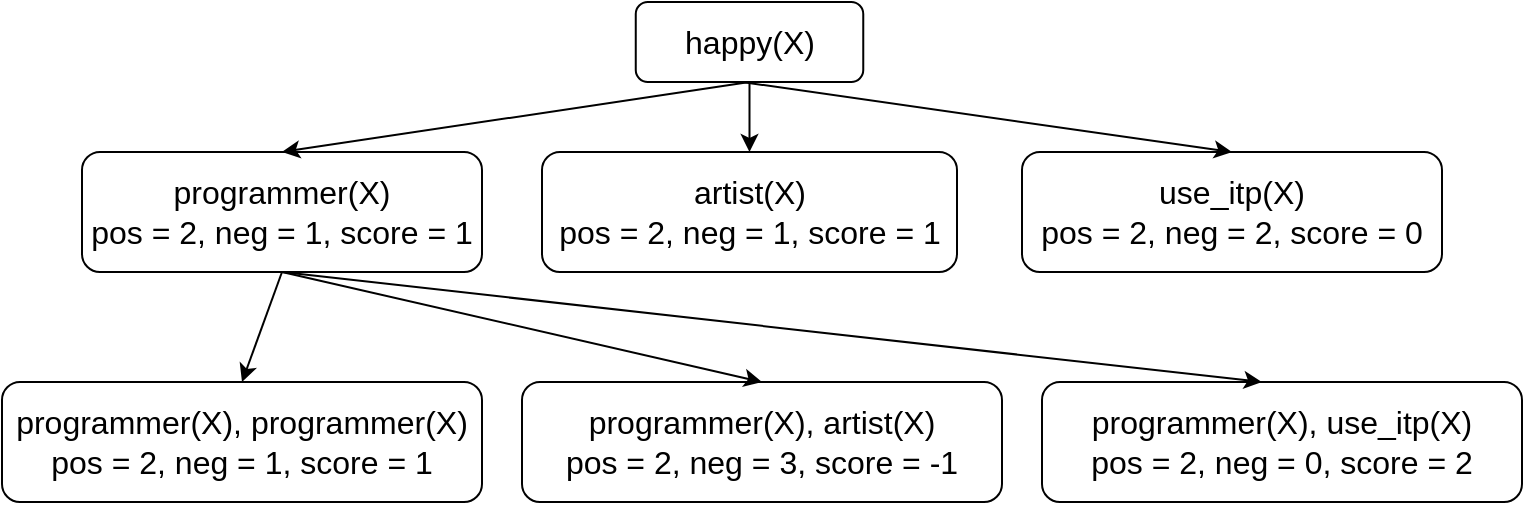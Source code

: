 <mxfile version="27.1.5">
  <diagram name="Page-1" id="Gl2jCaP9bbSme_lUPITL">
    <mxGraphModel dx="1360" dy="759" grid="1" gridSize="10" guides="1" tooltips="1" connect="1" arrows="1" fold="1" page="1" pageScale="1" pageWidth="827" pageHeight="1169" math="0" shadow="0">
      <root>
        <mxCell id="0" />
        <mxCell id="1" parent="0" />
        <mxCell id="6M8rPEp0kU80IcHtNM8z-1" value="&lt;font style=&quot;font-size: 16px;&quot;&gt;happy(X)&lt;/font&gt;" style="rounded=1;whiteSpace=wrap;html=1;" parent="1" vertex="1">
          <mxGeometry x="336.88" y="100" width="113.75" height="40" as="geometry" />
        </mxCell>
        <mxCell id="6M8rPEp0kU80IcHtNM8z-2" value="&lt;font style=&quot;font-size: 16px;&quot;&gt;programmer(X)&lt;/font&gt;&lt;div&gt;&lt;font style=&quot;font-size: 16px;&quot;&gt;pos = 2, neg = 1, score = 1&lt;/font&gt;&lt;/div&gt;" style="rounded=1;whiteSpace=wrap;html=1;" parent="1" vertex="1">
          <mxGeometry x="60" y="175" width="200" height="60" as="geometry" />
        </mxCell>
        <mxCell id="C19r7_NFuEX6B93gX1Qu-1" value="&lt;font style=&quot;font-size: 16px;&quot;&gt;artist(X)&lt;/font&gt;&lt;div&gt;&lt;font style=&quot;font-size: 16px;&quot;&gt;pos = 2, neg = 1, score = 1&lt;/font&gt;&lt;/div&gt;" style="rounded=1;whiteSpace=wrap;html=1;" vertex="1" parent="1">
          <mxGeometry x="290" y="175" width="207.5" height="60" as="geometry" />
        </mxCell>
        <mxCell id="C19r7_NFuEX6B93gX1Qu-2" value="&lt;font style=&quot;font-size: 16px;&quot;&gt;use_itp(X)&lt;/font&gt;&lt;div&gt;&lt;font style=&quot;font-size: 16px;&quot;&gt;pos = 2, neg = 2, score = 0&lt;/font&gt;&lt;/div&gt;" style="rounded=1;whiteSpace=wrap;html=1;" vertex="1" parent="1">
          <mxGeometry x="530" y="175" width="210" height="60" as="geometry" />
        </mxCell>
        <mxCell id="C19r7_NFuEX6B93gX1Qu-4" style="edgeStyle=orthogonalEdgeStyle;rounded=0;orthogonalLoop=1;jettySize=auto;html=1;exitX=0.5;exitY=1;exitDx=0;exitDy=0;entryX=0.5;entryY=0;entryDx=0;entryDy=0;" edge="1" parent="1" source="6M8rPEp0kU80IcHtNM8z-1" target="C19r7_NFuEX6B93gX1Qu-1">
          <mxGeometry relative="1" as="geometry" />
        </mxCell>
        <mxCell id="C19r7_NFuEX6B93gX1Qu-6" value="&lt;font style=&quot;font-size: 16px;&quot;&gt;programmer(X),&amp;nbsp;&lt;/font&gt;&lt;font style=&quot;font-size: 16px;&quot;&gt;programmer(X)&lt;/font&gt;&lt;div&gt;&lt;div&gt;&lt;font style=&quot;font-size: 16px;&quot;&gt;pos = 2, neg = 1, score = 1&lt;/font&gt;&lt;/div&gt;&lt;/div&gt;" style="rounded=1;whiteSpace=wrap;html=1;" vertex="1" parent="1">
          <mxGeometry x="20" y="290" width="240" height="60" as="geometry" />
        </mxCell>
        <mxCell id="C19r7_NFuEX6B93gX1Qu-7" value="&lt;font style=&quot;font-size: 16px;&quot;&gt;programmer(X),&amp;nbsp;&lt;/font&gt;&lt;font style=&quot;font-size: 16px;&quot;&gt;artist(X)&lt;/font&gt;&lt;div&gt;&lt;div&gt;&lt;font style=&quot;font-size: 16px;&quot;&gt;pos = 2, neg = 3, score = -1&lt;/font&gt;&lt;/div&gt;&lt;/div&gt;" style="rounded=1;whiteSpace=wrap;html=1;" vertex="1" parent="1">
          <mxGeometry x="280" y="290" width="240" height="60" as="geometry" />
        </mxCell>
        <mxCell id="C19r7_NFuEX6B93gX1Qu-8" value="&lt;font style=&quot;font-size: 16px;&quot;&gt;programmer(X),&amp;nbsp;&lt;/font&gt;&lt;font style=&quot;font-size: 16px;&quot;&gt;use_itp(X)&lt;/font&gt;&lt;div&gt;&lt;div&gt;&lt;font style=&quot;font-size: 16px;&quot;&gt;pos = 2, neg = 0, score = 2&lt;/font&gt;&lt;/div&gt;&lt;/div&gt;" style="rounded=1;whiteSpace=wrap;html=1;" vertex="1" parent="1">
          <mxGeometry x="540" y="290" width="240" height="60" as="geometry" />
        </mxCell>
        <mxCell id="C19r7_NFuEX6B93gX1Qu-13" value="" style="endArrow=classic;html=1;rounded=0;exitX=0.5;exitY=1;exitDx=0;exitDy=0;entryX=0.5;entryY=0;entryDx=0;entryDy=0;" edge="1" parent="1" source="6M8rPEp0kU80IcHtNM8z-1" target="6M8rPEp0kU80IcHtNM8z-2">
          <mxGeometry width="50" height="50" relative="1" as="geometry">
            <mxPoint x="390" y="410" as="sourcePoint" />
            <mxPoint x="440" y="360" as="targetPoint" />
          </mxGeometry>
        </mxCell>
        <mxCell id="C19r7_NFuEX6B93gX1Qu-14" value="" style="endArrow=classic;html=1;rounded=0;entryX=0.5;entryY=0;entryDx=0;entryDy=0;" edge="1" parent="1" target="C19r7_NFuEX6B93gX1Qu-2">
          <mxGeometry width="50" height="50" relative="1" as="geometry">
            <mxPoint x="390" y="140" as="sourcePoint" />
            <mxPoint x="570" y="115" as="targetPoint" />
          </mxGeometry>
        </mxCell>
        <mxCell id="C19r7_NFuEX6B93gX1Qu-15" value="" style="endArrow=classic;html=1;rounded=0;exitX=0.5;exitY=1;exitDx=0;exitDy=0;entryX=0.5;entryY=0;entryDx=0;entryDy=0;" edge="1" parent="1" source="6M8rPEp0kU80IcHtNM8z-2" target="C19r7_NFuEX6B93gX1Qu-6">
          <mxGeometry width="50" height="50" relative="1" as="geometry">
            <mxPoint x="644" y="440" as="sourcePoint" />
            <mxPoint x="410" y="475" as="targetPoint" />
          </mxGeometry>
        </mxCell>
        <mxCell id="C19r7_NFuEX6B93gX1Qu-16" value="" style="endArrow=classic;html=1;rounded=0;exitX=0.5;exitY=1;exitDx=0;exitDy=0;entryX=0.5;entryY=0;entryDx=0;entryDy=0;" edge="1" parent="1" source="6M8rPEp0kU80IcHtNM8z-2" target="C19r7_NFuEX6B93gX1Qu-7">
          <mxGeometry width="50" height="50" relative="1" as="geometry">
            <mxPoint x="474" y="410" as="sourcePoint" />
            <mxPoint x="240" y="445" as="targetPoint" />
          </mxGeometry>
        </mxCell>
        <mxCell id="C19r7_NFuEX6B93gX1Qu-17" value="" style="endArrow=classic;html=1;rounded=0;exitX=0.5;exitY=1;exitDx=0;exitDy=0;entryX=0.458;entryY=0;entryDx=0;entryDy=0;entryPerimeter=0;" edge="1" parent="1" source="6M8rPEp0kU80IcHtNM8z-2" target="C19r7_NFuEX6B93gX1Qu-8">
          <mxGeometry width="50" height="50" relative="1" as="geometry">
            <mxPoint x="250" y="220" as="sourcePoint" />
            <mxPoint x="631" y="289" as="targetPoint" />
          </mxGeometry>
        </mxCell>
      </root>
    </mxGraphModel>
  </diagram>
</mxfile>
